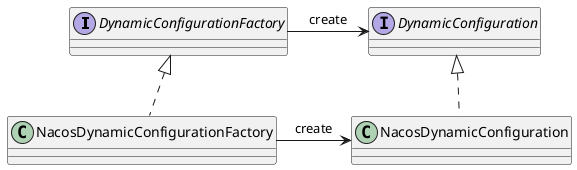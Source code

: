 @startuml
'https://plantuml.com/class-diagram

interface DynamicConfigurationFactory
class NacosDynamicConfigurationFactory implements DynamicConfigurationFactory

interface DynamicConfiguration
class NacosDynamicConfiguration implements DynamicConfiguration

DynamicConfigurationFactory -r--> DynamicConfiguration : create
NacosDynamicConfigurationFactory -r--> NacosDynamicConfiguration : create


@enduml